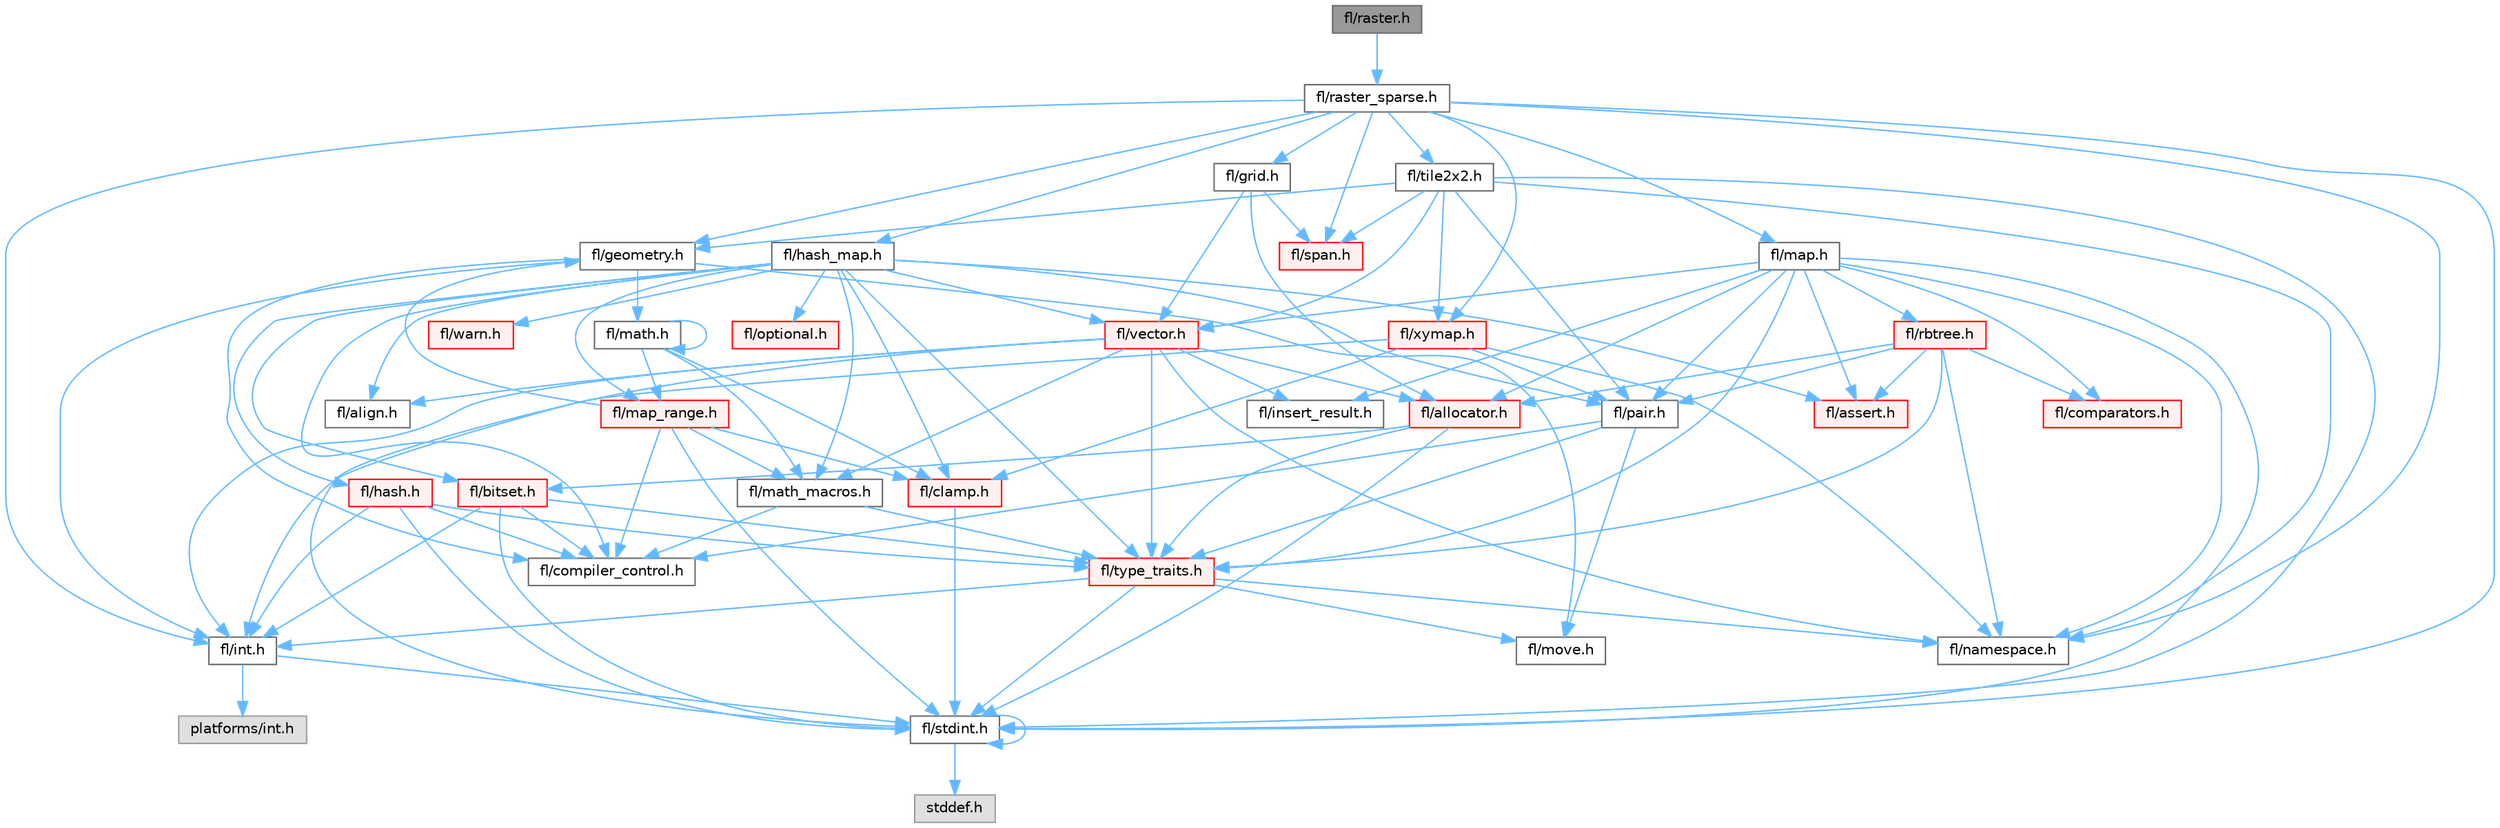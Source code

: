 digraph "fl/raster.h"
{
 // INTERACTIVE_SVG=YES
 // LATEX_PDF_SIZE
  bgcolor="transparent";
  edge [fontname=Helvetica,fontsize=10,labelfontname=Helvetica,labelfontsize=10];
  node [fontname=Helvetica,fontsize=10,shape=box,height=0.2,width=0.4];
  Node1 [id="Node000001",label="fl/raster.h",height=0.2,width=0.4,color="gray40", fillcolor="grey60", style="filled", fontcolor="black",tooltip=" "];
  Node1 -> Node2 [id="edge1_Node000001_Node000002",color="steelblue1",style="solid",tooltip=" "];
  Node2 [id="Node000002",label="fl/raster_sparse.h",height=0.2,width=0.4,color="grey40", fillcolor="white", style="filled",URL="$d4/df9/raster__sparse_8h.html",tooltip=" "];
  Node2 -> Node3 [id="edge2_Node000002_Node000003",color="steelblue1",style="solid",tooltip=" "];
  Node3 [id="Node000003",label="fl/stdint.h",height=0.2,width=0.4,color="grey40", fillcolor="white", style="filled",URL="$df/dd8/stdint_8h.html",tooltip=" "];
  Node3 -> Node4 [id="edge3_Node000003_Node000004",color="steelblue1",style="solid",tooltip=" "];
  Node4 [id="Node000004",label="stddef.h",height=0.2,width=0.4,color="grey60", fillcolor="#E0E0E0", style="filled",tooltip=" "];
  Node3 -> Node3 [id="edge4_Node000003_Node000003",color="steelblue1",style="solid",tooltip=" "];
  Node2 -> Node5 [id="edge5_Node000002_Node000005",color="steelblue1",style="solid",tooltip=" "];
  Node5 [id="Node000005",label="fl/int.h",height=0.2,width=0.4,color="grey40", fillcolor="white", style="filled",URL="$d3/d7e/int_8h.html",tooltip=" "];
  Node5 -> Node3 [id="edge6_Node000005_Node000003",color="steelblue1",style="solid",tooltip=" "];
  Node5 -> Node6 [id="edge7_Node000005_Node000006",color="steelblue1",style="solid",tooltip=" "];
  Node6 [id="Node000006",label="platforms/int.h",height=0.2,width=0.4,color="grey60", fillcolor="#E0E0E0", style="filled",tooltip=" "];
  Node2 -> Node7 [id="edge8_Node000002_Node000007",color="steelblue1",style="solid",tooltip=" "];
  Node7 [id="Node000007",label="fl/geometry.h",height=0.2,width=0.4,color="grey40", fillcolor="white", style="filled",URL="$d4/d67/geometry_8h.html",tooltip=" "];
  Node7 -> Node5 [id="edge9_Node000007_Node000005",color="steelblue1",style="solid",tooltip=" "];
  Node7 -> Node8 [id="edge10_Node000007_Node000008",color="steelblue1",style="solid",tooltip=" "];
  Node8 [id="Node000008",label="fl/math.h",height=0.2,width=0.4,color="grey40", fillcolor="white", style="filled",URL="$df/db1/math_8h.html",tooltip=" "];
  Node8 -> Node8 [id="edge11_Node000008_Node000008",color="steelblue1",style="solid",tooltip=" "];
  Node8 -> Node9 [id="edge12_Node000008_Node000009",color="steelblue1",style="solid",tooltip=" "];
  Node9 [id="Node000009",label="fl/clamp.h",height=0.2,width=0.4,color="red", fillcolor="#FFF0F0", style="filled",URL="$d6/dd3/clamp_8h.html",tooltip=" "];
  Node9 -> Node3 [id="edge13_Node000009_Node000003",color="steelblue1",style="solid",tooltip=" "];
  Node8 -> Node11 [id="edge14_Node000008_Node000011",color="steelblue1",style="solid",tooltip=" "];
  Node11 [id="Node000011",label="fl/map_range.h",height=0.2,width=0.4,color="red", fillcolor="#FFF0F0", style="filled",URL="$d1/d47/map__range_8h.html",tooltip=" "];
  Node11 -> Node3 [id="edge15_Node000011_Node000003",color="steelblue1",style="solid",tooltip=" "];
  Node11 -> Node9 [id="edge16_Node000011_Node000009",color="steelblue1",style="solid",tooltip=" "];
  Node11 -> Node12 [id="edge17_Node000011_Node000012",color="steelblue1",style="solid",tooltip=" "];
  Node12 [id="Node000012",label="fl/math_macros.h",height=0.2,width=0.4,color="grey40", fillcolor="white", style="filled",URL="$d8/db8/math__macros_8h.html",tooltip=" "];
  Node12 -> Node13 [id="edge18_Node000012_Node000013",color="steelblue1",style="solid",tooltip=" "];
  Node13 [id="Node000013",label="fl/compiler_control.h",height=0.2,width=0.4,color="grey40", fillcolor="white", style="filled",URL="$d4/d54/compiler__control_8h.html",tooltip=" "];
  Node12 -> Node14 [id="edge19_Node000012_Node000014",color="steelblue1",style="solid",tooltip=" "];
  Node14 [id="Node000014",label="fl/type_traits.h",height=0.2,width=0.4,color="red", fillcolor="#FFF0F0", style="filled",URL="$df/d63/type__traits_8h.html",tooltip=" "];
  Node14 -> Node3 [id="edge20_Node000014_Node000003",color="steelblue1",style="solid",tooltip=" "];
  Node14 -> Node17 [id="edge21_Node000014_Node000017",color="steelblue1",style="solid",tooltip=" "];
  Node17 [id="Node000017",label="fl/namespace.h",height=0.2,width=0.4,color="grey40", fillcolor="white", style="filled",URL="$df/d2a/namespace_8h.html",tooltip="Implements the FastLED namespace macros."];
  Node14 -> Node50 [id="edge22_Node000014_Node000050",color="steelblue1",style="solid",tooltip=" "];
  Node50 [id="Node000050",label="fl/move.h",height=0.2,width=0.4,color="grey40", fillcolor="white", style="filled",URL="$d9/d83/move_8h.html",tooltip=" "];
  Node14 -> Node5 [id="edge23_Node000014_Node000005",color="steelblue1",style="solid",tooltip=" "];
  Node11 -> Node13 [id="edge24_Node000011_Node000013",color="steelblue1",style="solid",tooltip=" "];
  Node11 -> Node7 [id="edge25_Node000011_Node000007",color="steelblue1",style="solid",tooltip=" "];
  Node8 -> Node12 [id="edge26_Node000008_Node000012",color="steelblue1",style="solid",tooltip=" "];
  Node7 -> Node13 [id="edge27_Node000007_Node000013",color="steelblue1",style="solid",tooltip=" "];
  Node7 -> Node50 [id="edge28_Node000007_Node000050",color="steelblue1",style="solid",tooltip=" "];
  Node2 -> Node51 [id="edge29_Node000002_Node000051",color="steelblue1",style="solid",tooltip=" "];
  Node51 [id="Node000051",label="fl/grid.h",height=0.2,width=0.4,color="grey40", fillcolor="white", style="filled",URL="$da/d15/grid_8h.html",tooltip=" "];
  Node51 -> Node48 [id="edge30_Node000051_Node000048",color="steelblue1",style="solid",tooltip=" "];
  Node48 [id="Node000048",label="fl/span.h",height=0.2,width=0.4,color="red", fillcolor="#FFF0F0", style="filled",URL="$d4/d7a/span_8h.html",tooltip=" "];
  Node51 -> Node45 [id="edge31_Node000051_Node000045",color="steelblue1",style="solid",tooltip=" "];
  Node45 [id="Node000045",label="fl/vector.h",height=0.2,width=0.4,color="red", fillcolor="#FFF0F0", style="filled",URL="$d6/d68/vector_8h.html",tooltip=" "];
  Node45 -> Node3 [id="edge32_Node000045_Node000003",color="steelblue1",style="solid",tooltip=" "];
  Node45 -> Node5 [id="edge33_Node000045_Node000005",color="steelblue1",style="solid",tooltip=" "];
  Node45 -> Node47 [id="edge34_Node000045_Node000047",color="steelblue1",style="solid",tooltip=" "];
  Node47 [id="Node000047",label="fl/insert_result.h",height=0.2,width=0.4,color="grey40", fillcolor="white", style="filled",URL="$d1/d22/insert__result_8h.html",tooltip=" "];
  Node45 -> Node12 [id="edge35_Node000045_Node000012",color="steelblue1",style="solid",tooltip=" "];
  Node45 -> Node17 [id="edge36_Node000045_Node000017",color="steelblue1",style="solid",tooltip=" "];
  Node45 -> Node27 [id="edge37_Node000045_Node000027",color="steelblue1",style="solid",tooltip=" "];
  Node27 [id="Node000027",label="fl/allocator.h",height=0.2,width=0.4,color="red", fillcolor="#FFF0F0", style="filled",URL="$da/da9/allocator_8h.html",tooltip=" "];
  Node27 -> Node14 [id="edge38_Node000027_Node000014",color="steelblue1",style="solid",tooltip=" "];
  Node27 -> Node3 [id="edge39_Node000027_Node000003",color="steelblue1",style="solid",tooltip=" "];
  Node27 -> Node33 [id="edge40_Node000027_Node000033",color="steelblue1",style="solid",tooltip=" "];
  Node33 [id="Node000033",label="fl/bitset.h",height=0.2,width=0.4,color="red", fillcolor="#FFF0F0", style="filled",URL="$d1/d69/bitset_8h.html",tooltip=" "];
  Node33 -> Node14 [id="edge41_Node000033_Node000014",color="steelblue1",style="solid",tooltip=" "];
  Node33 -> Node3 [id="edge42_Node000033_Node000003",color="steelblue1",style="solid",tooltip=" "];
  Node33 -> Node5 [id="edge43_Node000033_Node000005",color="steelblue1",style="solid",tooltip=" "];
  Node33 -> Node13 [id="edge44_Node000033_Node000013",color="steelblue1",style="solid",tooltip=" "];
  Node45 -> Node14 [id="edge45_Node000045_Node000014",color="steelblue1",style="solid",tooltip=" "];
  Node45 -> Node42 [id="edge46_Node000045_Node000042",color="steelblue1",style="solid",tooltip=" "];
  Node42 [id="Node000042",label="fl/align.h",height=0.2,width=0.4,color="grey40", fillcolor="white", style="filled",URL="$d1/ddf/align_8h.html",tooltip=" "];
  Node51 -> Node27 [id="edge47_Node000051_Node000027",color="steelblue1",style="solid",tooltip=" "];
  Node2 -> Node52 [id="edge48_Node000002_Node000052",color="steelblue1",style="solid",tooltip=" "];
  Node52 [id="Node000052",label="fl/hash_map.h",height=0.2,width=0.4,color="grey40", fillcolor="white", style="filled",URL="$d6/d13/hash__map_8h.html",tooltip=" "];
  Node52 -> Node53 [id="edge49_Node000052_Node000053",color="steelblue1",style="solid",tooltip=" "];
  Node53 [id="Node000053",label="fl/assert.h",height=0.2,width=0.4,color="red", fillcolor="#FFF0F0", style="filled",URL="$dc/da7/assert_8h.html",tooltip=" "];
  Node52 -> Node33 [id="edge50_Node000052_Node000033",color="steelblue1",style="solid",tooltip=" "];
  Node52 -> Node9 [id="edge51_Node000052_Node000009",color="steelblue1",style="solid",tooltip=" "];
  Node52 -> Node55 [id="edge52_Node000052_Node000055",color="steelblue1",style="solid",tooltip=" "];
  Node55 [id="Node000055",label="fl/hash.h",height=0.2,width=0.4,color="red", fillcolor="#FFF0F0", style="filled",URL="$db/dfb/hash_8h.html",tooltip=" "];
  Node55 -> Node14 [id="edge53_Node000055_Node000014",color="steelblue1",style="solid",tooltip=" "];
  Node55 -> Node5 [id="edge54_Node000055_Node000005",color="steelblue1",style="solid",tooltip=" "];
  Node55 -> Node3 [id="edge55_Node000055_Node000003",color="steelblue1",style="solid",tooltip=" "];
  Node55 -> Node13 [id="edge56_Node000055_Node000013",color="steelblue1",style="solid",tooltip=" "];
  Node52 -> Node11 [id="edge57_Node000052_Node000011",color="steelblue1",style="solid",tooltip=" "];
  Node52 -> Node44 [id="edge58_Node000052_Node000044",color="steelblue1",style="solid",tooltip=" "];
  Node44 [id="Node000044",label="fl/optional.h",height=0.2,width=0.4,color="red", fillcolor="#FFF0F0", style="filled",URL="$dc/d62/optional_8h.html",tooltip=" "];
  Node52 -> Node56 [id="edge59_Node000052_Node000056",color="steelblue1",style="solid",tooltip=" "];
  Node56 [id="Node000056",label="fl/pair.h",height=0.2,width=0.4,color="grey40", fillcolor="white", style="filled",URL="$d3/d41/pair_8h.html",tooltip=" "];
  Node56 -> Node50 [id="edge60_Node000056_Node000050",color="steelblue1",style="solid",tooltip=" "];
  Node56 -> Node13 [id="edge61_Node000056_Node000013",color="steelblue1",style="solid",tooltip=" "];
  Node56 -> Node14 [id="edge62_Node000056_Node000014",color="steelblue1",style="solid",tooltip=" "];
  Node52 -> Node14 [id="edge63_Node000052_Node000014",color="steelblue1",style="solid",tooltip=" "];
  Node52 -> Node45 [id="edge64_Node000052_Node000045",color="steelblue1",style="solid",tooltip=" "];
  Node52 -> Node57 [id="edge65_Node000052_Node000057",color="steelblue1",style="solid",tooltip=" "];
  Node57 [id="Node000057",label="fl/warn.h",height=0.2,width=0.4,color="red", fillcolor="#FFF0F0", style="filled",URL="$de/d77/warn_8h.html",tooltip=" "];
  Node52 -> Node42 [id="edge66_Node000052_Node000042",color="steelblue1",style="solid",tooltip=" "];
  Node52 -> Node13 [id="edge67_Node000052_Node000013",color="steelblue1",style="solid",tooltip=" "];
  Node52 -> Node12 [id="edge68_Node000052_Node000012",color="steelblue1",style="solid",tooltip=" "];
  Node2 -> Node69 [id="edge69_Node000002_Node000069",color="steelblue1",style="solid",tooltip=" "];
  Node69 [id="Node000069",label="fl/map.h",height=0.2,width=0.4,color="grey40", fillcolor="white", style="filled",URL="$dc/db7/map_8h.html",tooltip=" "];
  Node69 -> Node3 [id="edge70_Node000069_Node000003",color="steelblue1",style="solid",tooltip=" "];
  Node69 -> Node53 [id="edge71_Node000069_Node000053",color="steelblue1",style="solid",tooltip=" "];
  Node69 -> Node70 [id="edge72_Node000069_Node000070",color="steelblue1",style="solid",tooltip=" "];
  Node70 [id="Node000070",label="fl/comparators.h",height=0.2,width=0.4,color="red", fillcolor="#FFF0F0", style="filled",URL="$dc/d7e/comparators_8h.html",tooltip=" "];
  Node69 -> Node47 [id="edge73_Node000069_Node000047",color="steelblue1",style="solid",tooltip=" "];
  Node69 -> Node17 [id="edge74_Node000069_Node000017",color="steelblue1",style="solid",tooltip=" "];
  Node69 -> Node56 [id="edge75_Node000069_Node000056",color="steelblue1",style="solid",tooltip=" "];
  Node69 -> Node14 [id="edge76_Node000069_Node000014",color="steelblue1",style="solid",tooltip=" "];
  Node69 -> Node45 [id="edge77_Node000069_Node000045",color="steelblue1",style="solid",tooltip=" "];
  Node69 -> Node71 [id="edge78_Node000069_Node000071",color="steelblue1",style="solid",tooltip=" "];
  Node71 [id="Node000071",label="fl/rbtree.h",height=0.2,width=0.4,color="red", fillcolor="#FFF0F0", style="filled",URL="$d5/ddf/rbtree_8h.html",tooltip=" "];
  Node71 -> Node53 [id="edge79_Node000071_Node000053",color="steelblue1",style="solid",tooltip=" "];
  Node71 -> Node70 [id="edge80_Node000071_Node000070",color="steelblue1",style="solid",tooltip=" "];
  Node71 -> Node17 [id="edge81_Node000071_Node000017",color="steelblue1",style="solid",tooltip=" "];
  Node71 -> Node56 [id="edge82_Node000071_Node000056",color="steelblue1",style="solid",tooltip=" "];
  Node71 -> Node14 [id="edge83_Node000071_Node000014",color="steelblue1",style="solid",tooltip=" "];
  Node71 -> Node27 [id="edge84_Node000071_Node000027",color="steelblue1",style="solid",tooltip=" "];
  Node69 -> Node27 [id="edge85_Node000069_Node000027",color="steelblue1",style="solid",tooltip=" "];
  Node2 -> Node17 [id="edge86_Node000002_Node000017",color="steelblue1",style="solid",tooltip=" "];
  Node2 -> Node48 [id="edge87_Node000002_Node000048",color="steelblue1",style="solid",tooltip=" "];
  Node2 -> Node76 [id="edge88_Node000002_Node000076",color="steelblue1",style="solid",tooltip=" "];
  Node76 [id="Node000076",label="fl/tile2x2.h",height=0.2,width=0.4,color="grey40", fillcolor="white", style="filled",URL="$d2/db4/tile2x2_8h.html",tooltip=" "];
  Node76 -> Node3 [id="edge89_Node000076_Node000003",color="steelblue1",style="solid",tooltip=" "];
  Node76 -> Node7 [id="edge90_Node000076_Node000007",color="steelblue1",style="solid",tooltip=" "];
  Node76 -> Node17 [id="edge91_Node000076_Node000017",color="steelblue1",style="solid",tooltip=" "];
  Node76 -> Node56 [id="edge92_Node000076_Node000056",color="steelblue1",style="solid",tooltip=" "];
  Node76 -> Node48 [id="edge93_Node000076_Node000048",color="steelblue1",style="solid",tooltip=" "];
  Node76 -> Node77 [id="edge94_Node000076_Node000077",color="steelblue1",style="solid",tooltip=" "];
  Node77 [id="Node000077",label="fl/xymap.h",height=0.2,width=0.4,color="red", fillcolor="#FFF0F0", style="filled",URL="$da/d61/xymap_8h.html",tooltip=" "];
  Node77 -> Node5 [id="edge95_Node000077_Node000005",color="steelblue1",style="solid",tooltip=" "];
  Node77 -> Node17 [id="edge96_Node000077_Node000017",color="steelblue1",style="solid",tooltip=" "];
  Node77 -> Node56 [id="edge97_Node000077_Node000056",color="steelblue1",style="solid",tooltip=" "];
  Node77 -> Node9 [id="edge98_Node000077_Node000009",color="steelblue1",style="solid",tooltip=" "];
  Node76 -> Node45 [id="edge99_Node000076_Node000045",color="steelblue1",style="solid",tooltip=" "];
  Node2 -> Node77 [id="edge100_Node000002_Node000077",color="steelblue1",style="solid",tooltip=" "];
}
